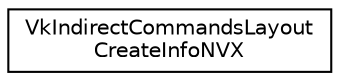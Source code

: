 digraph "Graphical Class Hierarchy"
{
 // LATEX_PDF_SIZE
  edge [fontname="Helvetica",fontsize="10",labelfontname="Helvetica",labelfontsize="10"];
  node [fontname="Helvetica",fontsize="10",shape=record];
  rankdir="LR";
  Node0 [label="VkIndirectCommandsLayout\lCreateInfoNVX",height=0.2,width=0.4,color="black", fillcolor="white", style="filled",URL="$d5/dc3/structVkIndirectCommandsLayoutCreateInfoNVX.html",tooltip=" "];
}
